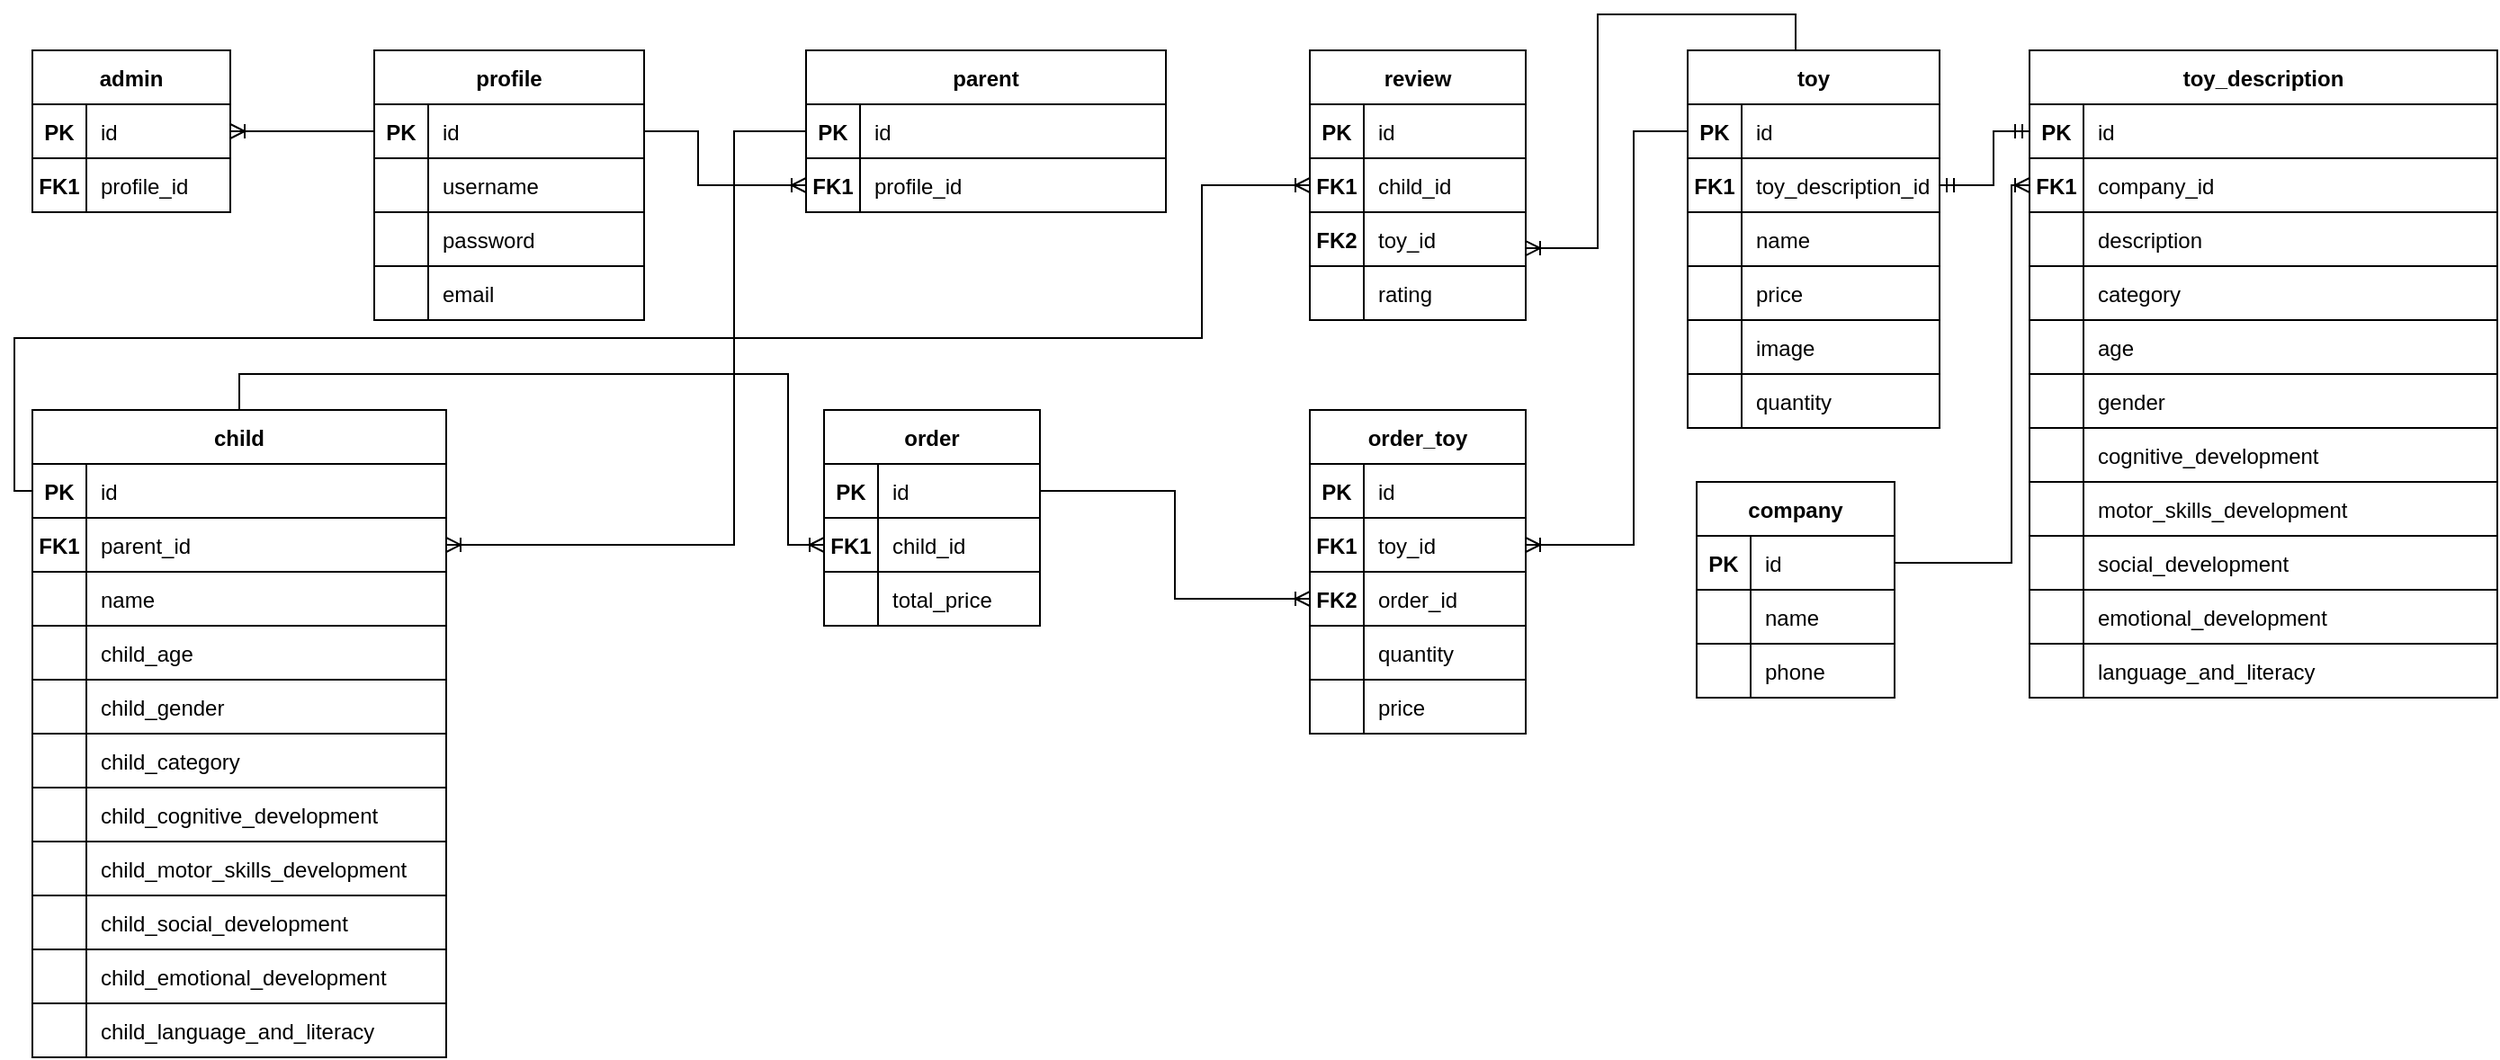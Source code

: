 <mxfile version="22.0.2" type="device">
  <diagram id="R2lEEEUBdFMjLlhIrx00" name="Page-1">
    <mxGraphModel dx="1322" dy="1927" grid="1" gridSize="10" guides="1" tooltips="1" connect="1" arrows="1" fold="1" page="1" pageScale="1" pageWidth="850" pageHeight="1100" math="0" shadow="0" extFonts="Permanent Marker^https://fonts.googleapis.com/css?family=Permanent+Marker">
      <root>
        <mxCell id="0" />
        <mxCell id="1" parent="0" />
        <mxCell id="_052ldjD73i6WKF3z9FQ-164" value="child" style="shape=table;startSize=30;container=1;collapsible=1;childLayout=tableLayout;fixedRows=1;rowLines=0;fontStyle=1;align=center;resizeLast=1;" parent="1" vertex="1">
          <mxGeometry x="-510" y="40" width="230" height="360" as="geometry" />
        </mxCell>
        <mxCell id="_052ldjD73i6WKF3z9FQ-165" value="" style="shape=partialRectangle;collapsible=0;dropTarget=0;pointerEvents=0;fillColor=none;points=[[0,0.5],[1,0.5]];portConstraint=eastwest;top=0;left=0;right=0;bottom=1;" parent="_052ldjD73i6WKF3z9FQ-164" vertex="1">
          <mxGeometry y="30" width="230" height="30" as="geometry" />
        </mxCell>
        <mxCell id="_052ldjD73i6WKF3z9FQ-166" value="PK" style="shape=partialRectangle;overflow=hidden;connectable=0;fillColor=none;top=0;left=0;bottom=0;right=0;fontStyle=1;" parent="_052ldjD73i6WKF3z9FQ-165" vertex="1">
          <mxGeometry width="30" height="30" as="geometry">
            <mxRectangle width="30" height="30" as="alternateBounds" />
          </mxGeometry>
        </mxCell>
        <mxCell id="_052ldjD73i6WKF3z9FQ-167" value="id" style="shape=partialRectangle;overflow=hidden;connectable=0;fillColor=none;top=0;left=0;bottom=0;right=0;align=left;spacingLeft=6;fontStyle=0;" parent="_052ldjD73i6WKF3z9FQ-165" vertex="1">
          <mxGeometry x="30" width="200" height="30" as="geometry">
            <mxRectangle width="200" height="30" as="alternateBounds" />
          </mxGeometry>
        </mxCell>
        <mxCell id="_052ldjD73i6WKF3z9FQ-168" value="" style="shape=partialRectangle;collapsible=0;dropTarget=0;pointerEvents=0;fillColor=none;points=[[0,0.5],[1,0.5]];portConstraint=eastwest;top=0;left=0;right=0;bottom=1;" parent="_052ldjD73i6WKF3z9FQ-164" vertex="1">
          <mxGeometry y="60" width="230" height="30" as="geometry" />
        </mxCell>
        <mxCell id="_052ldjD73i6WKF3z9FQ-169" value="FK1" style="shape=partialRectangle;overflow=hidden;connectable=0;fillColor=none;top=0;left=0;bottom=0;right=0;fontStyle=1;" parent="_052ldjD73i6WKF3z9FQ-168" vertex="1">
          <mxGeometry width="30" height="30" as="geometry">
            <mxRectangle width="30" height="30" as="alternateBounds" />
          </mxGeometry>
        </mxCell>
        <mxCell id="_052ldjD73i6WKF3z9FQ-170" value="parent_id" style="shape=partialRectangle;overflow=hidden;connectable=0;fillColor=none;top=0;left=0;bottom=0;right=0;align=left;spacingLeft=6;fontStyle=0;" parent="_052ldjD73i6WKF3z9FQ-168" vertex="1">
          <mxGeometry x="30" width="200" height="30" as="geometry">
            <mxRectangle width="200" height="30" as="alternateBounds" />
          </mxGeometry>
        </mxCell>
        <mxCell id="2kZRtyuHxV8-16RdtVO2-6" value="" style="shape=partialRectangle;collapsible=0;dropTarget=0;pointerEvents=0;fillColor=none;points=[[0,0.5],[1,0.5]];portConstraint=eastwest;top=0;left=0;right=0;bottom=1;" parent="_052ldjD73i6WKF3z9FQ-164" vertex="1">
          <mxGeometry y="90" width="230" height="30" as="geometry" />
        </mxCell>
        <mxCell id="2kZRtyuHxV8-16RdtVO2-7" value="" style="shape=partialRectangle;overflow=hidden;connectable=0;fillColor=none;top=0;left=0;bottom=0;right=0;fontStyle=1;" parent="2kZRtyuHxV8-16RdtVO2-6" vertex="1">
          <mxGeometry width="30" height="30" as="geometry">
            <mxRectangle width="30" height="30" as="alternateBounds" />
          </mxGeometry>
        </mxCell>
        <mxCell id="2kZRtyuHxV8-16RdtVO2-8" value="name" style="shape=partialRectangle;overflow=hidden;connectable=0;fillColor=none;top=0;left=0;bottom=0;right=0;align=left;spacingLeft=6;fontStyle=0;" parent="2kZRtyuHxV8-16RdtVO2-6" vertex="1">
          <mxGeometry x="30" width="200" height="30" as="geometry">
            <mxRectangle width="200" height="30" as="alternateBounds" />
          </mxGeometry>
        </mxCell>
        <mxCell id="vGvj6Jo00B6GPppmbmEy-1" value="" style="shape=partialRectangle;collapsible=0;dropTarget=0;pointerEvents=0;fillColor=none;points=[[0,0.5],[1,0.5]];portConstraint=eastwest;top=0;left=0;right=0;bottom=1;" parent="_052ldjD73i6WKF3z9FQ-164" vertex="1">
          <mxGeometry y="120" width="230" height="30" as="geometry" />
        </mxCell>
        <mxCell id="vGvj6Jo00B6GPppmbmEy-2" value="" style="shape=partialRectangle;overflow=hidden;connectable=0;fillColor=none;top=0;left=0;bottom=0;right=0;fontStyle=1;" parent="vGvj6Jo00B6GPppmbmEy-1" vertex="1">
          <mxGeometry width="30" height="30" as="geometry">
            <mxRectangle width="30" height="30" as="alternateBounds" />
          </mxGeometry>
        </mxCell>
        <mxCell id="vGvj6Jo00B6GPppmbmEy-3" value="child_age" style="shape=partialRectangle;overflow=hidden;connectable=0;fillColor=none;top=0;left=0;bottom=0;right=0;align=left;spacingLeft=6;fontStyle=0;" parent="vGvj6Jo00B6GPppmbmEy-1" vertex="1">
          <mxGeometry x="30" width="200" height="30" as="geometry">
            <mxRectangle width="200" height="30" as="alternateBounds" />
          </mxGeometry>
        </mxCell>
        <mxCell id="vGvj6Jo00B6GPppmbmEy-4" value="" style="shape=partialRectangle;collapsible=0;dropTarget=0;pointerEvents=0;fillColor=none;points=[[0,0.5],[1,0.5]];portConstraint=eastwest;top=0;left=0;right=0;bottom=1;" parent="_052ldjD73i6WKF3z9FQ-164" vertex="1">
          <mxGeometry y="150" width="230" height="30" as="geometry" />
        </mxCell>
        <mxCell id="vGvj6Jo00B6GPppmbmEy-5" value="" style="shape=partialRectangle;overflow=hidden;connectable=0;fillColor=none;top=0;left=0;bottom=0;right=0;fontStyle=1;" parent="vGvj6Jo00B6GPppmbmEy-4" vertex="1">
          <mxGeometry width="30" height="30" as="geometry">
            <mxRectangle width="30" height="30" as="alternateBounds" />
          </mxGeometry>
        </mxCell>
        <mxCell id="vGvj6Jo00B6GPppmbmEy-6" value="child_gender" style="shape=partialRectangle;overflow=hidden;connectable=0;fillColor=none;top=0;left=0;bottom=0;right=0;align=left;spacingLeft=6;fontStyle=0;" parent="vGvj6Jo00B6GPppmbmEy-4" vertex="1">
          <mxGeometry x="30" width="200" height="30" as="geometry">
            <mxRectangle width="200" height="30" as="alternateBounds" />
          </mxGeometry>
        </mxCell>
        <mxCell id="vGvj6Jo00B6GPppmbmEy-79" value="" style="shape=partialRectangle;collapsible=0;dropTarget=0;pointerEvents=0;fillColor=none;points=[[0,0.5],[1,0.5]];portConstraint=eastwest;top=0;left=0;right=0;bottom=1;" parent="_052ldjD73i6WKF3z9FQ-164" vertex="1">
          <mxGeometry y="180" width="230" height="30" as="geometry" />
        </mxCell>
        <mxCell id="vGvj6Jo00B6GPppmbmEy-80" value="" style="shape=partialRectangle;overflow=hidden;connectable=0;fillColor=none;top=0;left=0;bottom=0;right=0;fontStyle=1;" parent="vGvj6Jo00B6GPppmbmEy-79" vertex="1">
          <mxGeometry width="30" height="30" as="geometry">
            <mxRectangle width="30" height="30" as="alternateBounds" />
          </mxGeometry>
        </mxCell>
        <mxCell id="vGvj6Jo00B6GPppmbmEy-81" value="child_category" style="shape=partialRectangle;overflow=hidden;connectable=0;fillColor=none;top=0;left=0;bottom=0;right=0;align=left;spacingLeft=6;fontStyle=0;" parent="vGvj6Jo00B6GPppmbmEy-79" vertex="1">
          <mxGeometry x="30" width="200" height="30" as="geometry">
            <mxRectangle width="200" height="30" as="alternateBounds" />
          </mxGeometry>
        </mxCell>
        <mxCell id="vGvj6Jo00B6GPppmbmEy-7" value="" style="shape=partialRectangle;collapsible=0;dropTarget=0;pointerEvents=0;fillColor=none;points=[[0,0.5],[1,0.5]];portConstraint=eastwest;top=0;left=0;right=0;bottom=1;" parent="_052ldjD73i6WKF3z9FQ-164" vertex="1">
          <mxGeometry y="210" width="230" height="30" as="geometry" />
        </mxCell>
        <mxCell id="vGvj6Jo00B6GPppmbmEy-8" value="" style="shape=partialRectangle;overflow=hidden;connectable=0;fillColor=none;top=0;left=0;bottom=0;right=0;fontStyle=1;" parent="vGvj6Jo00B6GPppmbmEy-7" vertex="1">
          <mxGeometry width="30" height="30" as="geometry">
            <mxRectangle width="30" height="30" as="alternateBounds" />
          </mxGeometry>
        </mxCell>
        <mxCell id="vGvj6Jo00B6GPppmbmEy-9" value="child_cognitive_development" style="shape=partialRectangle;overflow=hidden;connectable=0;fillColor=none;top=0;left=0;bottom=0;right=0;align=left;spacingLeft=6;fontStyle=0;" parent="vGvj6Jo00B6GPppmbmEy-7" vertex="1">
          <mxGeometry x="30" width="200" height="30" as="geometry">
            <mxRectangle width="200" height="30" as="alternateBounds" />
          </mxGeometry>
        </mxCell>
        <mxCell id="vGvj6Jo00B6GPppmbmEy-10" value="" style="shape=partialRectangle;collapsible=0;dropTarget=0;pointerEvents=0;fillColor=none;points=[[0,0.5],[1,0.5]];portConstraint=eastwest;top=0;left=0;right=0;bottom=1;" parent="_052ldjD73i6WKF3z9FQ-164" vertex="1">
          <mxGeometry y="240" width="230" height="30" as="geometry" />
        </mxCell>
        <mxCell id="vGvj6Jo00B6GPppmbmEy-11" value="" style="shape=partialRectangle;overflow=hidden;connectable=0;fillColor=none;top=0;left=0;bottom=0;right=0;fontStyle=1;" parent="vGvj6Jo00B6GPppmbmEy-10" vertex="1">
          <mxGeometry width="30" height="30" as="geometry">
            <mxRectangle width="30" height="30" as="alternateBounds" />
          </mxGeometry>
        </mxCell>
        <mxCell id="vGvj6Jo00B6GPppmbmEy-12" value="child_motor_skills_development" style="shape=partialRectangle;overflow=hidden;connectable=0;fillColor=none;top=0;left=0;bottom=0;right=0;align=left;spacingLeft=6;fontStyle=0;" parent="vGvj6Jo00B6GPppmbmEy-10" vertex="1">
          <mxGeometry x="30" width="200" height="30" as="geometry">
            <mxRectangle width="200" height="30" as="alternateBounds" />
          </mxGeometry>
        </mxCell>
        <mxCell id="vGvj6Jo00B6GPppmbmEy-13" value="" style="shape=partialRectangle;collapsible=0;dropTarget=0;pointerEvents=0;fillColor=none;points=[[0,0.5],[1,0.5]];portConstraint=eastwest;top=0;left=0;right=0;bottom=1;" parent="_052ldjD73i6WKF3z9FQ-164" vertex="1">
          <mxGeometry y="270" width="230" height="30" as="geometry" />
        </mxCell>
        <mxCell id="vGvj6Jo00B6GPppmbmEy-14" value="" style="shape=partialRectangle;overflow=hidden;connectable=0;fillColor=none;top=0;left=0;bottom=0;right=0;fontStyle=1;" parent="vGvj6Jo00B6GPppmbmEy-13" vertex="1">
          <mxGeometry width="30" height="30" as="geometry">
            <mxRectangle width="30" height="30" as="alternateBounds" />
          </mxGeometry>
        </mxCell>
        <mxCell id="vGvj6Jo00B6GPppmbmEy-15" value="child_social_development" style="shape=partialRectangle;overflow=hidden;connectable=0;fillColor=none;top=0;left=0;bottom=0;right=0;align=left;spacingLeft=6;fontStyle=0;" parent="vGvj6Jo00B6GPppmbmEy-13" vertex="1">
          <mxGeometry x="30" width="200" height="30" as="geometry">
            <mxRectangle width="200" height="30" as="alternateBounds" />
          </mxGeometry>
        </mxCell>
        <mxCell id="vGvj6Jo00B6GPppmbmEy-16" value="" style="shape=partialRectangle;collapsible=0;dropTarget=0;pointerEvents=0;fillColor=none;points=[[0,0.5],[1,0.5]];portConstraint=eastwest;top=0;left=0;right=0;bottom=1;" parent="_052ldjD73i6WKF3z9FQ-164" vertex="1">
          <mxGeometry y="300" width="230" height="30" as="geometry" />
        </mxCell>
        <mxCell id="vGvj6Jo00B6GPppmbmEy-17" value="" style="shape=partialRectangle;overflow=hidden;connectable=0;fillColor=none;top=0;left=0;bottom=0;right=0;fontStyle=1;" parent="vGvj6Jo00B6GPppmbmEy-16" vertex="1">
          <mxGeometry width="30" height="30" as="geometry">
            <mxRectangle width="30" height="30" as="alternateBounds" />
          </mxGeometry>
        </mxCell>
        <mxCell id="vGvj6Jo00B6GPppmbmEy-18" value="child_emotional_development" style="shape=partialRectangle;overflow=hidden;connectable=0;fillColor=none;top=0;left=0;bottom=0;right=0;align=left;spacingLeft=6;fontStyle=0;" parent="vGvj6Jo00B6GPppmbmEy-16" vertex="1">
          <mxGeometry x="30" width="200" height="30" as="geometry">
            <mxRectangle width="200" height="30" as="alternateBounds" />
          </mxGeometry>
        </mxCell>
        <mxCell id="vGvj6Jo00B6GPppmbmEy-19" value="" style="shape=partialRectangle;collapsible=0;dropTarget=0;pointerEvents=0;fillColor=none;points=[[0,0.5],[1,0.5]];portConstraint=eastwest;top=0;left=0;right=0;bottom=1;" parent="_052ldjD73i6WKF3z9FQ-164" vertex="1">
          <mxGeometry y="330" width="230" height="30" as="geometry" />
        </mxCell>
        <mxCell id="vGvj6Jo00B6GPppmbmEy-20" value="" style="shape=partialRectangle;overflow=hidden;connectable=0;fillColor=none;top=0;left=0;bottom=0;right=0;fontStyle=1;" parent="vGvj6Jo00B6GPppmbmEy-19" vertex="1">
          <mxGeometry width="30" height="30" as="geometry">
            <mxRectangle width="30" height="30" as="alternateBounds" />
          </mxGeometry>
        </mxCell>
        <mxCell id="vGvj6Jo00B6GPppmbmEy-21" value="child_language_and_literacy" style="shape=partialRectangle;overflow=hidden;connectable=0;fillColor=none;top=0;left=0;bottom=0;right=0;align=left;spacingLeft=6;fontStyle=0;" parent="vGvj6Jo00B6GPppmbmEy-19" vertex="1">
          <mxGeometry x="30" width="200" height="30" as="geometry">
            <mxRectangle width="200" height="30" as="alternateBounds" />
          </mxGeometry>
        </mxCell>
        <mxCell id="C-vyLk0tnHw3VtMMgP7b-23" value="parent" style="shape=table;startSize=30;container=1;collapsible=1;childLayout=tableLayout;fixedRows=1;rowLines=0;fontStyle=1;align=center;resizeLast=1;" parent="1" vertex="1">
          <mxGeometry x="-80" y="-160" width="200" height="90" as="geometry" />
        </mxCell>
        <mxCell id="C-vyLk0tnHw3VtMMgP7b-24" value="" style="shape=partialRectangle;collapsible=0;dropTarget=0;pointerEvents=0;fillColor=none;points=[[0,0.5],[1,0.5]];portConstraint=eastwest;top=0;left=0;right=0;bottom=1;" parent="C-vyLk0tnHw3VtMMgP7b-23" vertex="1">
          <mxGeometry y="30" width="200" height="30" as="geometry" />
        </mxCell>
        <mxCell id="C-vyLk0tnHw3VtMMgP7b-25" value="PK" style="shape=partialRectangle;overflow=hidden;connectable=0;fillColor=none;top=0;left=0;bottom=0;right=0;fontStyle=1;" parent="C-vyLk0tnHw3VtMMgP7b-24" vertex="1">
          <mxGeometry width="30" height="30" as="geometry">
            <mxRectangle width="30" height="30" as="alternateBounds" />
          </mxGeometry>
        </mxCell>
        <mxCell id="C-vyLk0tnHw3VtMMgP7b-26" value="id" style="shape=partialRectangle;overflow=hidden;connectable=0;fillColor=none;top=0;left=0;bottom=0;right=0;align=left;spacingLeft=6;fontStyle=0;" parent="C-vyLk0tnHw3VtMMgP7b-24" vertex="1">
          <mxGeometry x="30" width="170" height="30" as="geometry">
            <mxRectangle width="170" height="30" as="alternateBounds" />
          </mxGeometry>
        </mxCell>
        <mxCell id="_052ldjD73i6WKF3z9FQ-9" value="" style="shape=partialRectangle;collapsible=0;dropTarget=0;pointerEvents=0;fillColor=none;points=[[0,0.5],[1,0.5]];portConstraint=eastwest;top=0;left=0;right=0;bottom=1;" parent="C-vyLk0tnHw3VtMMgP7b-23" vertex="1">
          <mxGeometry y="60" width="200" height="30" as="geometry" />
        </mxCell>
        <mxCell id="_052ldjD73i6WKF3z9FQ-10" value="FK1" style="shape=partialRectangle;overflow=hidden;connectable=0;fillColor=none;top=0;left=0;bottom=0;right=0;fontStyle=1;" parent="_052ldjD73i6WKF3z9FQ-9" vertex="1">
          <mxGeometry width="30" height="30" as="geometry">
            <mxRectangle width="30" height="30" as="alternateBounds" />
          </mxGeometry>
        </mxCell>
        <mxCell id="_052ldjD73i6WKF3z9FQ-11" value="profile_id" style="shape=partialRectangle;overflow=hidden;connectable=0;fillColor=none;top=0;left=0;bottom=0;right=0;align=left;spacingLeft=6;fontStyle=0;" parent="_052ldjD73i6WKF3z9FQ-9" vertex="1">
          <mxGeometry x="30" width="170" height="30" as="geometry">
            <mxRectangle width="170" height="30" as="alternateBounds" />
          </mxGeometry>
        </mxCell>
        <mxCell id="_052ldjD73i6WKF3z9FQ-94" value="order_toy" style="shape=table;startSize=30;container=1;collapsible=1;childLayout=tableLayout;fixedRows=1;rowLines=0;fontStyle=1;align=center;resizeLast=1;" parent="1" vertex="1">
          <mxGeometry x="200" y="40" width="120" height="180" as="geometry" />
        </mxCell>
        <mxCell id="_052ldjD73i6WKF3z9FQ-95" value="" style="shape=partialRectangle;collapsible=0;dropTarget=0;pointerEvents=0;fillColor=none;points=[[0,0.5],[1,0.5]];portConstraint=eastwest;top=0;left=0;right=0;bottom=1;" parent="_052ldjD73i6WKF3z9FQ-94" vertex="1">
          <mxGeometry y="30" width="120" height="30" as="geometry" />
        </mxCell>
        <mxCell id="_052ldjD73i6WKF3z9FQ-96" value="PK" style="shape=partialRectangle;overflow=hidden;connectable=0;fillColor=none;top=0;left=0;bottom=0;right=0;fontStyle=1;" parent="_052ldjD73i6WKF3z9FQ-95" vertex="1">
          <mxGeometry width="30" height="30" as="geometry">
            <mxRectangle width="30" height="30" as="alternateBounds" />
          </mxGeometry>
        </mxCell>
        <mxCell id="_052ldjD73i6WKF3z9FQ-97" value="id" style="shape=partialRectangle;overflow=hidden;connectable=0;fillColor=none;top=0;left=0;bottom=0;right=0;align=left;spacingLeft=6;fontStyle=0;" parent="_052ldjD73i6WKF3z9FQ-95" vertex="1">
          <mxGeometry x="30" width="90" height="30" as="geometry">
            <mxRectangle width="90" height="30" as="alternateBounds" />
          </mxGeometry>
        </mxCell>
        <mxCell id="_052ldjD73i6WKF3z9FQ-101" value="" style="shape=partialRectangle;collapsible=0;dropTarget=0;pointerEvents=0;fillColor=none;points=[[0,0.5],[1,0.5]];portConstraint=eastwest;top=0;left=0;right=0;bottom=1;" parent="_052ldjD73i6WKF3z9FQ-94" vertex="1">
          <mxGeometry y="60" width="120" height="30" as="geometry" />
        </mxCell>
        <mxCell id="_052ldjD73i6WKF3z9FQ-102" value="FK1" style="shape=partialRectangle;overflow=hidden;connectable=0;fillColor=none;top=0;left=0;bottom=0;right=0;fontStyle=1;" parent="_052ldjD73i6WKF3z9FQ-101" vertex="1">
          <mxGeometry width="30" height="30" as="geometry">
            <mxRectangle width="30" height="30" as="alternateBounds" />
          </mxGeometry>
        </mxCell>
        <mxCell id="_052ldjD73i6WKF3z9FQ-103" value="toy_id" style="shape=partialRectangle;overflow=hidden;connectable=0;fillColor=none;top=0;left=0;bottom=0;right=0;align=left;spacingLeft=6;fontStyle=0;" parent="_052ldjD73i6WKF3z9FQ-101" vertex="1">
          <mxGeometry x="30" width="90" height="30" as="geometry">
            <mxRectangle width="90" height="30" as="alternateBounds" />
          </mxGeometry>
        </mxCell>
        <mxCell id="k9ZbiodCn27I22rg1z6R-91" value="" style="shape=partialRectangle;collapsible=0;dropTarget=0;pointerEvents=0;fillColor=none;points=[[0,0.5],[1,0.5]];portConstraint=eastwest;top=0;left=0;right=0;bottom=1;" parent="_052ldjD73i6WKF3z9FQ-94" vertex="1">
          <mxGeometry y="90" width="120" height="30" as="geometry" />
        </mxCell>
        <mxCell id="k9ZbiodCn27I22rg1z6R-92" value="FK2" style="shape=partialRectangle;overflow=hidden;connectable=0;fillColor=none;top=0;left=0;bottom=0;right=0;fontStyle=1;" parent="k9ZbiodCn27I22rg1z6R-91" vertex="1">
          <mxGeometry width="30" height="30" as="geometry">
            <mxRectangle width="30" height="30" as="alternateBounds" />
          </mxGeometry>
        </mxCell>
        <mxCell id="k9ZbiodCn27I22rg1z6R-93" value="order_id" style="shape=partialRectangle;overflow=hidden;connectable=0;fillColor=none;top=0;left=0;bottom=0;right=0;align=left;spacingLeft=6;fontStyle=0;" parent="k9ZbiodCn27I22rg1z6R-91" vertex="1">
          <mxGeometry x="30" width="90" height="30" as="geometry">
            <mxRectangle width="90" height="30" as="alternateBounds" />
          </mxGeometry>
        </mxCell>
        <mxCell id="_052ldjD73i6WKF3z9FQ-104" value="" style="shape=partialRectangle;collapsible=0;dropTarget=0;pointerEvents=0;fillColor=none;points=[[0,0.5],[1,0.5]];portConstraint=eastwest;top=0;left=0;right=0;bottom=1;" parent="_052ldjD73i6WKF3z9FQ-94" vertex="1">
          <mxGeometry y="120" width="120" height="30" as="geometry" />
        </mxCell>
        <mxCell id="_052ldjD73i6WKF3z9FQ-105" value="" style="shape=partialRectangle;overflow=hidden;connectable=0;fillColor=none;top=0;left=0;bottom=0;right=0;fontStyle=1;" parent="_052ldjD73i6WKF3z9FQ-104" vertex="1">
          <mxGeometry width="30" height="30" as="geometry">
            <mxRectangle width="30" height="30" as="alternateBounds" />
          </mxGeometry>
        </mxCell>
        <mxCell id="_052ldjD73i6WKF3z9FQ-106" value="quantity" style="shape=partialRectangle;overflow=hidden;connectable=0;fillColor=none;top=0;left=0;bottom=0;right=0;align=left;spacingLeft=6;fontStyle=0;" parent="_052ldjD73i6WKF3z9FQ-104" vertex="1">
          <mxGeometry x="30" width="90" height="30" as="geometry">
            <mxRectangle width="90" height="30" as="alternateBounds" />
          </mxGeometry>
        </mxCell>
        <mxCell id="k9ZbiodCn27I22rg1z6R-14" value="" style="shape=partialRectangle;collapsible=0;dropTarget=0;pointerEvents=0;fillColor=none;points=[[0,0.5],[1,0.5]];portConstraint=eastwest;top=0;left=0;right=0;bottom=1;" parent="_052ldjD73i6WKF3z9FQ-94" vertex="1">
          <mxGeometry y="150" width="120" height="30" as="geometry" />
        </mxCell>
        <mxCell id="k9ZbiodCn27I22rg1z6R-15" value="" style="shape=partialRectangle;overflow=hidden;connectable=0;fillColor=none;top=0;left=0;bottom=0;right=0;fontStyle=1;" parent="k9ZbiodCn27I22rg1z6R-14" vertex="1">
          <mxGeometry width="30" height="30" as="geometry">
            <mxRectangle width="30" height="30" as="alternateBounds" />
          </mxGeometry>
        </mxCell>
        <mxCell id="k9ZbiodCn27I22rg1z6R-16" value="price" style="shape=partialRectangle;overflow=hidden;connectable=0;fillColor=none;top=0;left=0;bottom=0;right=0;align=left;spacingLeft=6;fontStyle=0;" parent="k9ZbiodCn27I22rg1z6R-14" vertex="1">
          <mxGeometry x="30" width="90" height="30" as="geometry">
            <mxRectangle width="90" height="30" as="alternateBounds" />
          </mxGeometry>
        </mxCell>
        <mxCell id="_052ldjD73i6WKF3z9FQ-126" value="review" style="shape=table;startSize=30;container=1;collapsible=1;childLayout=tableLayout;fixedRows=1;rowLines=0;fontStyle=1;align=center;resizeLast=1;" parent="1" vertex="1">
          <mxGeometry x="200" y="-160" width="120" height="150" as="geometry" />
        </mxCell>
        <mxCell id="_052ldjD73i6WKF3z9FQ-127" value="" style="shape=partialRectangle;collapsible=0;dropTarget=0;pointerEvents=0;fillColor=none;points=[[0,0.5],[1,0.5]];portConstraint=eastwest;top=0;left=0;right=0;bottom=1;" parent="_052ldjD73i6WKF3z9FQ-126" vertex="1">
          <mxGeometry y="30" width="120" height="30" as="geometry" />
        </mxCell>
        <mxCell id="_052ldjD73i6WKF3z9FQ-128" value="PK" style="shape=partialRectangle;overflow=hidden;connectable=0;fillColor=none;top=0;left=0;bottom=0;right=0;fontStyle=1;" parent="_052ldjD73i6WKF3z9FQ-127" vertex="1">
          <mxGeometry width="30" height="30" as="geometry">
            <mxRectangle width="30" height="30" as="alternateBounds" />
          </mxGeometry>
        </mxCell>
        <mxCell id="_052ldjD73i6WKF3z9FQ-129" value="id" style="shape=partialRectangle;overflow=hidden;connectable=0;fillColor=none;top=0;left=0;bottom=0;right=0;align=left;spacingLeft=6;fontStyle=0;" parent="_052ldjD73i6WKF3z9FQ-127" vertex="1">
          <mxGeometry x="30" width="90" height="30" as="geometry">
            <mxRectangle width="90" height="30" as="alternateBounds" />
          </mxGeometry>
        </mxCell>
        <mxCell id="_052ldjD73i6WKF3z9FQ-130" value="" style="shape=partialRectangle;collapsible=0;dropTarget=0;pointerEvents=0;fillColor=none;points=[[0,0.5],[1,0.5]];portConstraint=eastwest;top=0;left=0;right=0;bottom=1;" parent="_052ldjD73i6WKF3z9FQ-126" vertex="1">
          <mxGeometry y="60" width="120" height="30" as="geometry" />
        </mxCell>
        <mxCell id="_052ldjD73i6WKF3z9FQ-131" value="FK1" style="shape=partialRectangle;overflow=hidden;connectable=0;fillColor=none;top=0;left=0;bottom=0;right=0;fontStyle=1;" parent="_052ldjD73i6WKF3z9FQ-130" vertex="1">
          <mxGeometry width="30" height="30" as="geometry">
            <mxRectangle width="30" height="30" as="alternateBounds" />
          </mxGeometry>
        </mxCell>
        <mxCell id="_052ldjD73i6WKF3z9FQ-132" value="child_id" style="shape=partialRectangle;overflow=hidden;connectable=0;fillColor=none;top=0;left=0;bottom=0;right=0;align=left;spacingLeft=6;fontStyle=0;" parent="_052ldjD73i6WKF3z9FQ-130" vertex="1">
          <mxGeometry x="30" width="90" height="30" as="geometry">
            <mxRectangle width="90" height="30" as="alternateBounds" />
          </mxGeometry>
        </mxCell>
        <mxCell id="_052ldjD73i6WKF3z9FQ-133" value="" style="shape=partialRectangle;collapsible=0;dropTarget=0;pointerEvents=0;fillColor=none;points=[[0,0.5],[1,0.5]];portConstraint=eastwest;top=0;left=0;right=0;bottom=1;" parent="_052ldjD73i6WKF3z9FQ-126" vertex="1">
          <mxGeometry y="90" width="120" height="30" as="geometry" />
        </mxCell>
        <mxCell id="_052ldjD73i6WKF3z9FQ-134" value="FK2" style="shape=partialRectangle;overflow=hidden;connectable=0;fillColor=none;top=0;left=0;bottom=0;right=0;fontStyle=1;" parent="_052ldjD73i6WKF3z9FQ-133" vertex="1">
          <mxGeometry width="30" height="30" as="geometry">
            <mxRectangle width="30" height="30" as="alternateBounds" />
          </mxGeometry>
        </mxCell>
        <mxCell id="_052ldjD73i6WKF3z9FQ-135" value="toy_id" style="shape=partialRectangle;overflow=hidden;connectable=0;fillColor=none;top=0;left=0;bottom=0;right=0;align=left;spacingLeft=6;fontStyle=0;" parent="_052ldjD73i6WKF3z9FQ-133" vertex="1">
          <mxGeometry x="30" width="90" height="30" as="geometry">
            <mxRectangle width="90" height="30" as="alternateBounds" />
          </mxGeometry>
        </mxCell>
        <mxCell id="_052ldjD73i6WKF3z9FQ-136" value="" style="shape=partialRectangle;collapsible=0;dropTarget=0;pointerEvents=0;fillColor=none;points=[[0,0.5],[1,0.5]];portConstraint=eastwest;top=0;left=0;right=0;bottom=1;" parent="_052ldjD73i6WKF3z9FQ-126" vertex="1">
          <mxGeometry y="120" width="120" height="30" as="geometry" />
        </mxCell>
        <mxCell id="_052ldjD73i6WKF3z9FQ-137" value="" style="shape=partialRectangle;overflow=hidden;connectable=0;fillColor=none;top=0;left=0;bottom=0;right=0;fontStyle=1;" parent="_052ldjD73i6WKF3z9FQ-136" vertex="1">
          <mxGeometry width="30" height="30" as="geometry">
            <mxRectangle width="30" height="30" as="alternateBounds" />
          </mxGeometry>
        </mxCell>
        <mxCell id="_052ldjD73i6WKF3z9FQ-138" value="rating" style="shape=partialRectangle;overflow=hidden;connectable=0;fillColor=none;top=0;left=0;bottom=0;right=0;align=left;spacingLeft=6;fontStyle=0;" parent="_052ldjD73i6WKF3z9FQ-136" vertex="1">
          <mxGeometry x="30" width="90" height="30" as="geometry">
            <mxRectangle width="90" height="30" as="alternateBounds" />
          </mxGeometry>
        </mxCell>
        <mxCell id="5bWmwbJJJdWtEiXiQREW-90" value="toy_description" style="shape=table;startSize=30;container=1;collapsible=1;childLayout=tableLayout;fixedRows=1;rowLines=0;fontStyle=1;align=center;resizeLast=1;" parent="1" vertex="1">
          <mxGeometry x="600" y="-160" width="260" height="360" as="geometry">
            <mxRectangle x="400" y="841" width="130" height="30" as="alternateBounds" />
          </mxGeometry>
        </mxCell>
        <mxCell id="5bWmwbJJJdWtEiXiQREW-91" value="" style="shape=partialRectangle;collapsible=0;dropTarget=0;pointerEvents=0;fillColor=none;points=[[0,0.5],[1,0.5]];portConstraint=eastwest;top=0;left=0;right=0;bottom=1;" parent="5bWmwbJJJdWtEiXiQREW-90" vertex="1">
          <mxGeometry y="30" width="260" height="30" as="geometry" />
        </mxCell>
        <mxCell id="5bWmwbJJJdWtEiXiQREW-92" value="PK" style="shape=partialRectangle;overflow=hidden;connectable=0;fillColor=none;top=0;left=0;bottom=0;right=0;fontStyle=1;" parent="5bWmwbJJJdWtEiXiQREW-91" vertex="1">
          <mxGeometry width="30" height="30" as="geometry">
            <mxRectangle width="30" height="30" as="alternateBounds" />
          </mxGeometry>
        </mxCell>
        <mxCell id="5bWmwbJJJdWtEiXiQREW-93" value="id" style="shape=partialRectangle;overflow=hidden;connectable=0;fillColor=none;top=0;left=0;bottom=0;right=0;align=left;spacingLeft=6;fontStyle=0;" parent="5bWmwbJJJdWtEiXiQREW-91" vertex="1">
          <mxGeometry x="30" width="230" height="30" as="geometry">
            <mxRectangle width="230" height="30" as="alternateBounds" />
          </mxGeometry>
        </mxCell>
        <mxCell id="5bWmwbJJJdWtEiXiQREW-106" value="" style="shape=partialRectangle;collapsible=0;dropTarget=0;pointerEvents=0;fillColor=none;points=[[0,0.5],[1,0.5]];portConstraint=eastwest;top=0;left=0;right=0;bottom=1;" parent="5bWmwbJJJdWtEiXiQREW-90" vertex="1">
          <mxGeometry y="60" width="260" height="30" as="geometry" />
        </mxCell>
        <mxCell id="5bWmwbJJJdWtEiXiQREW-107" value="FK1" style="shape=partialRectangle;overflow=hidden;connectable=0;fillColor=none;top=0;left=0;bottom=0;right=0;fontStyle=1;" parent="5bWmwbJJJdWtEiXiQREW-106" vertex="1">
          <mxGeometry width="30" height="30" as="geometry">
            <mxRectangle width="30" height="30" as="alternateBounds" />
          </mxGeometry>
        </mxCell>
        <mxCell id="5bWmwbJJJdWtEiXiQREW-108" value="company_id" style="shape=partialRectangle;overflow=hidden;connectable=0;fillColor=none;top=0;left=0;bottom=0;right=0;align=left;spacingLeft=6;fontStyle=0;" parent="5bWmwbJJJdWtEiXiQREW-106" vertex="1">
          <mxGeometry x="30" width="230" height="30" as="geometry">
            <mxRectangle width="230" height="30" as="alternateBounds" />
          </mxGeometry>
        </mxCell>
        <mxCell id="5bWmwbJJJdWtEiXiQREW-97" value="" style="shape=partialRectangle;collapsible=0;dropTarget=0;pointerEvents=0;fillColor=none;points=[[0,0.5],[1,0.5]];portConstraint=eastwest;top=0;left=0;right=0;bottom=1;" parent="5bWmwbJJJdWtEiXiQREW-90" vertex="1">
          <mxGeometry y="90" width="260" height="30" as="geometry" />
        </mxCell>
        <mxCell id="5bWmwbJJJdWtEiXiQREW-98" value="" style="shape=partialRectangle;overflow=hidden;connectable=0;fillColor=none;top=0;left=0;bottom=0;right=0;fontStyle=1;" parent="5bWmwbJJJdWtEiXiQREW-97" vertex="1">
          <mxGeometry width="30" height="30" as="geometry">
            <mxRectangle width="30" height="30" as="alternateBounds" />
          </mxGeometry>
        </mxCell>
        <mxCell id="5bWmwbJJJdWtEiXiQREW-99" value="description" style="shape=partialRectangle;overflow=hidden;connectable=0;fillColor=none;top=0;left=0;bottom=0;right=0;align=left;spacingLeft=6;fontStyle=0;" parent="5bWmwbJJJdWtEiXiQREW-97" vertex="1">
          <mxGeometry x="30" width="230" height="30" as="geometry">
            <mxRectangle width="230" height="30" as="alternateBounds" />
          </mxGeometry>
        </mxCell>
        <mxCell id="5bWmwbJJJdWtEiXiQREW-103" value="" style="shape=partialRectangle;collapsible=0;dropTarget=0;pointerEvents=0;fillColor=none;points=[[0,0.5],[1,0.5]];portConstraint=eastwest;top=0;left=0;right=0;bottom=1;" parent="5bWmwbJJJdWtEiXiQREW-90" vertex="1">
          <mxGeometry y="120" width="260" height="30" as="geometry" />
        </mxCell>
        <mxCell id="5bWmwbJJJdWtEiXiQREW-104" value="" style="shape=partialRectangle;overflow=hidden;connectable=0;fillColor=none;top=0;left=0;bottom=0;right=0;fontStyle=1;" parent="5bWmwbJJJdWtEiXiQREW-103" vertex="1">
          <mxGeometry width="30" height="30" as="geometry">
            <mxRectangle width="30" height="30" as="alternateBounds" />
          </mxGeometry>
        </mxCell>
        <mxCell id="5bWmwbJJJdWtEiXiQREW-105" value="category" style="shape=partialRectangle;overflow=hidden;connectable=0;fillColor=none;top=0;left=0;bottom=0;right=0;align=left;spacingLeft=6;fontStyle=0;" parent="5bWmwbJJJdWtEiXiQREW-103" vertex="1">
          <mxGeometry x="30" width="230" height="30" as="geometry">
            <mxRectangle width="230" height="30" as="alternateBounds" />
          </mxGeometry>
        </mxCell>
        <mxCell id="5bWmwbJJJdWtEiXiQREW-100" value="" style="shape=partialRectangle;collapsible=0;dropTarget=0;pointerEvents=0;fillColor=none;points=[[0,0.5],[1,0.5]];portConstraint=eastwest;top=0;left=0;right=0;bottom=1;" parent="5bWmwbJJJdWtEiXiQREW-90" vertex="1">
          <mxGeometry y="150" width="260" height="30" as="geometry" />
        </mxCell>
        <mxCell id="5bWmwbJJJdWtEiXiQREW-101" value="" style="shape=partialRectangle;overflow=hidden;connectable=0;fillColor=none;top=0;left=0;bottom=0;right=0;fontStyle=1;" parent="5bWmwbJJJdWtEiXiQREW-100" vertex="1">
          <mxGeometry width="30" height="30" as="geometry">
            <mxRectangle width="30" height="30" as="alternateBounds" />
          </mxGeometry>
        </mxCell>
        <mxCell id="5bWmwbJJJdWtEiXiQREW-102" value="age" style="shape=partialRectangle;overflow=hidden;connectable=0;fillColor=none;top=0;left=0;bottom=0;right=0;align=left;spacingLeft=6;fontStyle=0;" parent="5bWmwbJJJdWtEiXiQREW-100" vertex="1">
          <mxGeometry x="30" width="230" height="30" as="geometry">
            <mxRectangle width="230" height="30" as="alternateBounds" />
          </mxGeometry>
        </mxCell>
        <mxCell id="5bWmwbJJJdWtEiXiQREW-109" value="" style="shape=partialRectangle;collapsible=0;dropTarget=0;pointerEvents=0;fillColor=none;points=[[0,0.5],[1,0.5]];portConstraint=eastwest;top=0;left=0;right=0;bottom=1;" parent="5bWmwbJJJdWtEiXiQREW-90" vertex="1">
          <mxGeometry y="180" width="260" height="30" as="geometry" />
        </mxCell>
        <mxCell id="5bWmwbJJJdWtEiXiQREW-110" value="" style="shape=partialRectangle;overflow=hidden;connectable=0;fillColor=none;top=0;left=0;bottom=0;right=0;fontStyle=1;" parent="5bWmwbJJJdWtEiXiQREW-109" vertex="1">
          <mxGeometry width="30" height="30" as="geometry">
            <mxRectangle width="30" height="30" as="alternateBounds" />
          </mxGeometry>
        </mxCell>
        <mxCell id="5bWmwbJJJdWtEiXiQREW-111" value="gender" style="shape=partialRectangle;overflow=hidden;connectable=0;fillColor=none;top=0;left=0;bottom=0;right=0;align=left;spacingLeft=6;fontStyle=0;" parent="5bWmwbJJJdWtEiXiQREW-109" vertex="1">
          <mxGeometry x="30" width="230" height="30" as="geometry">
            <mxRectangle width="230" height="30" as="alternateBounds" />
          </mxGeometry>
        </mxCell>
        <mxCell id="5bWmwbJJJdWtEiXiQREW-121" value="" style="shape=partialRectangle;collapsible=0;dropTarget=0;pointerEvents=0;fillColor=none;points=[[0,0.5],[1,0.5]];portConstraint=eastwest;top=0;left=0;right=0;bottom=1;" parent="5bWmwbJJJdWtEiXiQREW-90" vertex="1">
          <mxGeometry y="210" width="260" height="30" as="geometry" />
        </mxCell>
        <mxCell id="5bWmwbJJJdWtEiXiQREW-122" value="" style="shape=partialRectangle;overflow=hidden;connectable=0;fillColor=none;top=0;left=0;bottom=0;right=0;fontStyle=1;" parent="5bWmwbJJJdWtEiXiQREW-121" vertex="1">
          <mxGeometry width="30" height="30" as="geometry">
            <mxRectangle width="30" height="30" as="alternateBounds" />
          </mxGeometry>
        </mxCell>
        <mxCell id="5bWmwbJJJdWtEiXiQREW-123" value="cognitive_development" style="shape=partialRectangle;overflow=hidden;connectable=0;fillColor=none;top=0;left=0;bottom=0;right=0;align=left;spacingLeft=6;fontStyle=0;" parent="5bWmwbJJJdWtEiXiQREW-121" vertex="1">
          <mxGeometry x="30" width="230" height="30" as="geometry">
            <mxRectangle width="230" height="30" as="alternateBounds" />
          </mxGeometry>
        </mxCell>
        <mxCell id="5bWmwbJJJdWtEiXiQREW-267" value="" style="shape=partialRectangle;collapsible=0;dropTarget=0;pointerEvents=0;fillColor=none;points=[[0,0.5],[1,0.5]];portConstraint=eastwest;top=0;left=0;right=0;bottom=1;" parent="5bWmwbJJJdWtEiXiQREW-90" vertex="1">
          <mxGeometry y="240" width="260" height="30" as="geometry" />
        </mxCell>
        <mxCell id="5bWmwbJJJdWtEiXiQREW-268" value="" style="shape=partialRectangle;overflow=hidden;connectable=0;fillColor=none;top=0;left=0;bottom=0;right=0;fontStyle=1;" parent="5bWmwbJJJdWtEiXiQREW-267" vertex="1">
          <mxGeometry width="30" height="30" as="geometry">
            <mxRectangle width="30" height="30" as="alternateBounds" />
          </mxGeometry>
        </mxCell>
        <mxCell id="5bWmwbJJJdWtEiXiQREW-269" value="motor_skills_development" style="shape=partialRectangle;overflow=hidden;connectable=0;fillColor=none;top=0;left=0;bottom=0;right=0;align=left;spacingLeft=6;fontStyle=0;" parent="5bWmwbJJJdWtEiXiQREW-267" vertex="1">
          <mxGeometry x="30" width="230" height="30" as="geometry">
            <mxRectangle width="230" height="30" as="alternateBounds" />
          </mxGeometry>
        </mxCell>
        <mxCell id="5bWmwbJJJdWtEiXiQREW-204" value="" style="shape=partialRectangle;collapsible=0;dropTarget=0;pointerEvents=0;fillColor=none;points=[[0,0.5],[1,0.5]];portConstraint=eastwest;top=0;left=0;right=0;bottom=1;" parent="5bWmwbJJJdWtEiXiQREW-90" vertex="1">
          <mxGeometry y="270" width="260" height="30" as="geometry" />
        </mxCell>
        <mxCell id="5bWmwbJJJdWtEiXiQREW-205" value="" style="shape=partialRectangle;overflow=hidden;connectable=0;fillColor=none;top=0;left=0;bottom=0;right=0;fontStyle=1;" parent="5bWmwbJJJdWtEiXiQREW-204" vertex="1">
          <mxGeometry width="30" height="30" as="geometry">
            <mxRectangle width="30" height="30" as="alternateBounds" />
          </mxGeometry>
        </mxCell>
        <mxCell id="5bWmwbJJJdWtEiXiQREW-206" value="social_development" style="shape=partialRectangle;overflow=hidden;connectable=0;fillColor=none;top=0;left=0;bottom=0;right=0;align=left;spacingLeft=6;fontStyle=0;" parent="5bWmwbJJJdWtEiXiQREW-204" vertex="1">
          <mxGeometry x="30" width="230" height="30" as="geometry">
            <mxRectangle width="230" height="30" as="alternateBounds" />
          </mxGeometry>
        </mxCell>
        <mxCell id="5bWmwbJJJdWtEiXiQREW-207" value="" style="shape=partialRectangle;collapsible=0;dropTarget=0;pointerEvents=0;fillColor=none;points=[[0,0.5],[1,0.5]];portConstraint=eastwest;top=0;left=0;right=0;bottom=1;" parent="5bWmwbJJJdWtEiXiQREW-90" vertex="1">
          <mxGeometry y="300" width="260" height="30" as="geometry" />
        </mxCell>
        <mxCell id="5bWmwbJJJdWtEiXiQREW-208" value="" style="shape=partialRectangle;overflow=hidden;connectable=0;fillColor=none;top=0;left=0;bottom=0;right=0;fontStyle=1;" parent="5bWmwbJJJdWtEiXiQREW-207" vertex="1">
          <mxGeometry width="30" height="30" as="geometry">
            <mxRectangle width="30" height="30" as="alternateBounds" />
          </mxGeometry>
        </mxCell>
        <mxCell id="5bWmwbJJJdWtEiXiQREW-209" value="emotional_development" style="shape=partialRectangle;overflow=hidden;connectable=0;fillColor=none;top=0;left=0;bottom=0;right=0;align=left;spacingLeft=6;fontStyle=0;" parent="5bWmwbJJJdWtEiXiQREW-207" vertex="1">
          <mxGeometry x="30" width="230" height="30" as="geometry">
            <mxRectangle width="230" height="30" as="alternateBounds" />
          </mxGeometry>
        </mxCell>
        <mxCell id="5bWmwbJJJdWtEiXiQREW-115" value="" style="shape=partialRectangle;collapsible=0;dropTarget=0;pointerEvents=0;fillColor=none;points=[[0,0.5],[1,0.5]];portConstraint=eastwest;top=0;left=0;right=0;bottom=1;" parent="5bWmwbJJJdWtEiXiQREW-90" vertex="1">
          <mxGeometry y="330" width="260" height="30" as="geometry" />
        </mxCell>
        <mxCell id="5bWmwbJJJdWtEiXiQREW-116" value="" style="shape=partialRectangle;overflow=hidden;connectable=0;fillColor=none;top=0;left=0;bottom=0;right=0;fontStyle=1;" parent="5bWmwbJJJdWtEiXiQREW-115" vertex="1">
          <mxGeometry width="30" height="30" as="geometry">
            <mxRectangle width="30" height="30" as="alternateBounds" />
          </mxGeometry>
        </mxCell>
        <mxCell id="5bWmwbJJJdWtEiXiQREW-117" value="language_and_literacy" style="shape=partialRectangle;overflow=hidden;connectable=0;fillColor=none;top=0;left=0;bottom=0;right=0;align=left;spacingLeft=6;fontStyle=0;" parent="5bWmwbJJJdWtEiXiQREW-115" vertex="1">
          <mxGeometry x="30" width="230" height="30" as="geometry">
            <mxRectangle width="230" height="30" as="alternateBounds" />
          </mxGeometry>
        </mxCell>
        <mxCell id="5bWmwbJJJdWtEiXiQREW-274" value="" style="edgeStyle=orthogonalEdgeStyle;fontSize=12;html=1;endArrow=ERoneToMany;rounded=0;exitX=0.5;exitY=0;exitDx=0;exitDy=0;entryX=0;entryY=0.5;entryDx=0;entryDy=0;" parent="1" source="_052ldjD73i6WKF3z9FQ-164" target="k9ZbiodCn27I22rg1z6R-79" edge="1">
          <mxGeometry width="100" height="100" relative="1" as="geometry">
            <mxPoint x="120" y="300" as="sourcePoint" />
            <mxPoint x="190" y="130" as="targetPoint" />
            <Array as="points">
              <mxPoint x="-395" y="20" />
              <mxPoint x="-90" y="20" />
              <mxPoint x="-90" y="115" />
            </Array>
          </mxGeometry>
        </mxCell>
        <mxCell id="5bWmwbJJJdWtEiXiQREW-275" value="" style="edgeStyle=orthogonalEdgeStyle;fontSize=12;html=1;endArrow=ERmandOne;startArrow=ERmandOne;rounded=0;entryX=1;entryY=0.5;entryDx=0;entryDy=0;exitX=0;exitY=0.5;exitDx=0;exitDy=0;" parent="1" source="5bWmwbJJJdWtEiXiQREW-91" target="Ed_26LLDZCyMuXVT-Zuw-7" edge="1">
          <mxGeometry width="100" height="100" relative="1" as="geometry">
            <mxPoint x="-170" y="760" as="sourcePoint" />
            <mxPoint x="200" y="325" as="targetPoint" />
            <Array as="points">
              <mxPoint x="580" y="-115" />
              <mxPoint x="580" y="-85" />
            </Array>
          </mxGeometry>
        </mxCell>
        <mxCell id="5bWmwbJJJdWtEiXiQREW-279" value="" style="edgeStyle=orthogonalEdgeStyle;fontSize=12;html=1;endArrow=ERoneToMany;rounded=0;entryX=1;entryY=0.5;entryDx=0;entryDy=0;exitX=0;exitY=0.5;exitDx=0;exitDy=0;" parent="1" source="vGvj6Jo00B6GPppmbmEy-32" target="_052ldjD73i6WKF3z9FQ-101" edge="1">
          <mxGeometry width="100" height="100" relative="1" as="geometry">
            <mxPoint x="560" y="40" as="sourcePoint" />
            <mxPoint x="260" y="400" as="targetPoint" />
            <Array as="points">
              <mxPoint x="380" y="-115" />
              <mxPoint x="380" y="115" />
            </Array>
          </mxGeometry>
        </mxCell>
        <mxCell id="2kZRtyuHxV8-16RdtVO2-2" value="" style="edgeStyle=orthogonalEdgeStyle;fontSize=12;html=1;endArrow=ERoneToMany;rounded=0;exitX=0;exitY=0.5;exitDx=0;exitDy=0;entryX=0;entryY=0.5;entryDx=0;entryDy=0;" parent="1" source="_052ldjD73i6WKF3z9FQ-165" target="_052ldjD73i6WKF3z9FQ-130" edge="1">
          <mxGeometry width="100" height="100" relative="1" as="geometry">
            <mxPoint x="210" y="100" as="sourcePoint" />
            <mxPoint x="300" y="40" as="targetPoint" />
            <Array as="points">
              <mxPoint x="-520" y="85" />
              <mxPoint x="-520" />
              <mxPoint x="140" />
              <mxPoint x="140" y="-85" />
            </Array>
          </mxGeometry>
        </mxCell>
        <mxCell id="2kZRtyuHxV8-16RdtVO2-3" value="" style="edgeStyle=orthogonalEdgeStyle;fontSize=12;html=1;endArrow=ERoneToMany;rounded=0;elbow=vertical;entryX=1;entryY=0.667;entryDx=0;entryDy=0;exitX=0.5;exitY=0;exitDx=0;exitDy=0;entryPerimeter=0;" parent="1" source="vGvj6Jo00B6GPppmbmEy-31" target="_052ldjD73i6WKF3z9FQ-133" edge="1">
          <mxGeometry width="100" height="100" relative="1" as="geometry">
            <mxPoint x="720" y="360" as="sourcePoint" />
            <mxPoint x="780" y="240" as="targetPoint" />
            <Array as="points">
              <mxPoint x="470" y="-180" />
              <mxPoint x="360" y="-180" />
              <mxPoint x="360" y="-50" />
            </Array>
          </mxGeometry>
        </mxCell>
        <mxCell id="2kZRtyuHxV8-16RdtVO2-5" value="" style="edgeStyle=orthogonalEdgeStyle;fontSize=12;html=1;endArrow=ERoneToMany;rounded=0;entryX=1;entryY=0.5;entryDx=0;entryDy=0;exitX=0;exitY=0.5;exitDx=0;exitDy=0;" parent="1" source="C-vyLk0tnHw3VtMMgP7b-24" target="_052ldjD73i6WKF3z9FQ-168" edge="1">
          <mxGeometry width="100" height="100" relative="1" as="geometry">
            <mxPoint x="-100" y="-115" as="sourcePoint" />
            <mxPoint x="-210" y="110" as="targetPoint" />
            <Array as="points">
              <mxPoint x="-120" y="-115" />
              <mxPoint x="-120" y="115" />
            </Array>
          </mxGeometry>
        </mxCell>
        <mxCell id="2kZRtyuHxV8-16RdtVO2-13" value="company" style="shape=table;startSize=30;container=1;collapsible=1;childLayout=tableLayout;fixedRows=1;rowLines=0;fontStyle=1;align=center;resizeLast=1;" parent="1" vertex="1">
          <mxGeometry x="415" y="80" width="110" height="120" as="geometry">
            <mxRectangle x="1200" y="840" width="100" height="30" as="alternateBounds" />
          </mxGeometry>
        </mxCell>
        <mxCell id="2kZRtyuHxV8-16RdtVO2-14" value="" style="shape=partialRectangle;collapsible=0;dropTarget=0;pointerEvents=0;fillColor=none;points=[[0,0.5],[1,0.5]];portConstraint=eastwest;top=0;left=0;right=0;bottom=1;" parent="2kZRtyuHxV8-16RdtVO2-13" vertex="1">
          <mxGeometry y="30" width="110" height="30" as="geometry" />
        </mxCell>
        <mxCell id="2kZRtyuHxV8-16RdtVO2-15" value="PK" style="shape=partialRectangle;overflow=hidden;connectable=0;fillColor=none;top=0;left=0;bottom=0;right=0;fontStyle=1;" parent="2kZRtyuHxV8-16RdtVO2-14" vertex="1">
          <mxGeometry width="30" height="30" as="geometry">
            <mxRectangle width="30" height="30" as="alternateBounds" />
          </mxGeometry>
        </mxCell>
        <mxCell id="2kZRtyuHxV8-16RdtVO2-16" value="id" style="shape=partialRectangle;overflow=hidden;connectable=0;fillColor=none;top=0;left=0;bottom=0;right=0;align=left;spacingLeft=6;fontStyle=0;" parent="2kZRtyuHxV8-16RdtVO2-14" vertex="1">
          <mxGeometry x="30" width="80" height="30" as="geometry">
            <mxRectangle width="80" height="30" as="alternateBounds" />
          </mxGeometry>
        </mxCell>
        <mxCell id="2kZRtyuHxV8-16RdtVO2-17" value="" style="shape=partialRectangle;collapsible=0;dropTarget=0;pointerEvents=0;fillColor=none;points=[[0,0.5],[1,0.5]];portConstraint=eastwest;top=0;left=0;right=0;bottom=1;" parent="2kZRtyuHxV8-16RdtVO2-13" vertex="1">
          <mxGeometry y="60" width="110" height="30" as="geometry" />
        </mxCell>
        <mxCell id="2kZRtyuHxV8-16RdtVO2-18" value="" style="shape=partialRectangle;overflow=hidden;connectable=0;fillColor=none;top=0;left=0;bottom=0;right=0;fontStyle=1;" parent="2kZRtyuHxV8-16RdtVO2-17" vertex="1">
          <mxGeometry width="30" height="30" as="geometry">
            <mxRectangle width="30" height="30" as="alternateBounds" />
          </mxGeometry>
        </mxCell>
        <mxCell id="2kZRtyuHxV8-16RdtVO2-19" value="name" style="shape=partialRectangle;overflow=hidden;connectable=0;fillColor=none;top=0;left=0;bottom=0;right=0;align=left;spacingLeft=6;fontStyle=0;" parent="2kZRtyuHxV8-16RdtVO2-17" vertex="1">
          <mxGeometry x="30" width="80" height="30" as="geometry">
            <mxRectangle width="80" height="30" as="alternateBounds" />
          </mxGeometry>
        </mxCell>
        <mxCell id="2kZRtyuHxV8-16RdtVO2-29" value="" style="shape=partialRectangle;collapsible=0;dropTarget=0;pointerEvents=0;fillColor=none;points=[[0,0.5],[1,0.5]];portConstraint=eastwest;top=0;left=0;right=0;bottom=1;" parent="2kZRtyuHxV8-16RdtVO2-13" vertex="1">
          <mxGeometry y="90" width="110" height="30" as="geometry" />
        </mxCell>
        <mxCell id="2kZRtyuHxV8-16RdtVO2-30" value="" style="shape=partialRectangle;overflow=hidden;connectable=0;fillColor=none;top=0;left=0;bottom=0;right=0;fontStyle=1;" parent="2kZRtyuHxV8-16RdtVO2-29" vertex="1">
          <mxGeometry width="30" height="30" as="geometry">
            <mxRectangle width="30" height="30" as="alternateBounds" />
          </mxGeometry>
        </mxCell>
        <mxCell id="2kZRtyuHxV8-16RdtVO2-31" value="phone" style="shape=partialRectangle;overflow=hidden;connectable=0;fillColor=none;top=0;left=0;bottom=0;right=0;align=left;spacingLeft=6;fontStyle=0;" parent="2kZRtyuHxV8-16RdtVO2-29" vertex="1">
          <mxGeometry x="30" width="80" height="30" as="geometry">
            <mxRectangle width="80" height="30" as="alternateBounds" />
          </mxGeometry>
        </mxCell>
        <mxCell id="2kZRtyuHxV8-16RdtVO2-56" value="" style="edgeStyle=orthogonalEdgeStyle;fontSize=12;html=1;endArrow=ERoneToMany;rounded=0;exitX=1;exitY=0.5;exitDx=0;exitDy=0;entryX=0;entryY=0.5;entryDx=0;entryDy=0;" parent="1" source="2kZRtyuHxV8-16RdtVO2-14" target="5bWmwbJJJdWtEiXiQREW-106" edge="1">
          <mxGeometry width="100" height="100" relative="1" as="geometry">
            <mxPoint x="1090" y="980" as="sourcePoint" />
            <mxPoint x="590" y="-60" as="targetPoint" />
            <Array as="points">
              <mxPoint x="590" y="125" />
              <mxPoint x="590" y="-85" />
            </Array>
          </mxGeometry>
        </mxCell>
        <mxCell id="2kZRtyuHxV8-16RdtVO2-67" value="admin" style="shape=table;startSize=30;container=1;collapsible=1;childLayout=tableLayout;fixedRows=1;rowLines=0;fontStyle=1;align=center;resizeLast=1;" parent="1" vertex="1">
          <mxGeometry x="-510" y="-160" width="110" height="90" as="geometry" />
        </mxCell>
        <mxCell id="2kZRtyuHxV8-16RdtVO2-68" value="" style="shape=partialRectangle;collapsible=0;dropTarget=0;pointerEvents=0;fillColor=none;points=[[0,0.5],[1,0.5]];portConstraint=eastwest;top=0;left=0;right=0;bottom=1;" parent="2kZRtyuHxV8-16RdtVO2-67" vertex="1">
          <mxGeometry y="30" width="110" height="30" as="geometry" />
        </mxCell>
        <mxCell id="2kZRtyuHxV8-16RdtVO2-69" value="PK" style="shape=partialRectangle;overflow=hidden;connectable=0;fillColor=none;top=0;left=0;bottom=0;right=0;fontStyle=1;" parent="2kZRtyuHxV8-16RdtVO2-68" vertex="1">
          <mxGeometry width="30" height="30" as="geometry">
            <mxRectangle width="30" height="30" as="alternateBounds" />
          </mxGeometry>
        </mxCell>
        <mxCell id="2kZRtyuHxV8-16RdtVO2-70" value="id" style="shape=partialRectangle;overflow=hidden;connectable=0;fillColor=none;top=0;left=0;bottom=0;right=0;align=left;spacingLeft=6;fontStyle=0;" parent="2kZRtyuHxV8-16RdtVO2-68" vertex="1">
          <mxGeometry x="30" width="80" height="30" as="geometry">
            <mxRectangle width="80" height="30" as="alternateBounds" />
          </mxGeometry>
        </mxCell>
        <mxCell id="2kZRtyuHxV8-16RdtVO2-71" value="" style="shape=partialRectangle;collapsible=0;dropTarget=0;pointerEvents=0;fillColor=none;points=[[0,0.5],[1,0.5]];portConstraint=eastwest;top=0;left=0;right=0;bottom=1;" parent="2kZRtyuHxV8-16RdtVO2-67" vertex="1">
          <mxGeometry y="60" width="110" height="30" as="geometry" />
        </mxCell>
        <mxCell id="2kZRtyuHxV8-16RdtVO2-72" value="FK1" style="shape=partialRectangle;overflow=hidden;connectable=0;fillColor=none;top=0;left=0;bottom=0;right=0;fontStyle=1;" parent="2kZRtyuHxV8-16RdtVO2-71" vertex="1">
          <mxGeometry width="30" height="30" as="geometry">
            <mxRectangle width="30" height="30" as="alternateBounds" />
          </mxGeometry>
        </mxCell>
        <mxCell id="2kZRtyuHxV8-16RdtVO2-73" value="profile_id" style="shape=partialRectangle;overflow=hidden;connectable=0;fillColor=none;top=0;left=0;bottom=0;right=0;align=left;spacingLeft=6;fontStyle=0;" parent="2kZRtyuHxV8-16RdtVO2-71" vertex="1">
          <mxGeometry x="30" width="80" height="30" as="geometry">
            <mxRectangle width="80" height="30" as="alternateBounds" />
          </mxGeometry>
        </mxCell>
        <mxCell id="k9ZbiodCn27I22rg1z6R-27" value="profile" style="shape=table;startSize=30;container=1;collapsible=1;childLayout=tableLayout;fixedRows=1;rowLines=0;fontStyle=1;align=center;resizeLast=1;" parent="1" vertex="1">
          <mxGeometry x="-320" y="-160" width="150" height="150" as="geometry" />
        </mxCell>
        <mxCell id="k9ZbiodCn27I22rg1z6R-28" value="" style="shape=partialRectangle;collapsible=0;dropTarget=0;pointerEvents=0;fillColor=none;points=[[0,0.5],[1,0.5]];portConstraint=eastwest;top=0;left=0;right=0;bottom=1;" parent="k9ZbiodCn27I22rg1z6R-27" vertex="1">
          <mxGeometry y="30" width="150" height="30" as="geometry" />
        </mxCell>
        <mxCell id="k9ZbiodCn27I22rg1z6R-29" value="PK" style="shape=partialRectangle;overflow=hidden;connectable=0;fillColor=none;top=0;left=0;bottom=0;right=0;fontStyle=1;" parent="k9ZbiodCn27I22rg1z6R-28" vertex="1">
          <mxGeometry width="30" height="30" as="geometry">
            <mxRectangle width="30" height="30" as="alternateBounds" />
          </mxGeometry>
        </mxCell>
        <mxCell id="k9ZbiodCn27I22rg1z6R-30" value="id" style="shape=partialRectangle;overflow=hidden;connectable=0;fillColor=none;top=0;left=0;bottom=0;right=0;align=left;spacingLeft=6;fontStyle=0;" parent="k9ZbiodCn27I22rg1z6R-28" vertex="1">
          <mxGeometry x="30" width="120" height="30" as="geometry">
            <mxRectangle width="120" height="30" as="alternateBounds" />
          </mxGeometry>
        </mxCell>
        <mxCell id="k9ZbiodCn27I22rg1z6R-31" value="" style="shape=partialRectangle;collapsible=0;dropTarget=0;pointerEvents=0;fillColor=none;points=[[0,0.5],[1,0.5]];portConstraint=eastwest;top=0;left=0;right=0;bottom=1;" parent="k9ZbiodCn27I22rg1z6R-27" vertex="1">
          <mxGeometry y="60" width="150" height="30" as="geometry" />
        </mxCell>
        <mxCell id="k9ZbiodCn27I22rg1z6R-32" value="" style="shape=partialRectangle;overflow=hidden;connectable=0;fillColor=none;top=0;left=0;bottom=0;right=0;fontStyle=1;" parent="k9ZbiodCn27I22rg1z6R-31" vertex="1">
          <mxGeometry width="30" height="30" as="geometry">
            <mxRectangle width="30" height="30" as="alternateBounds" />
          </mxGeometry>
        </mxCell>
        <mxCell id="k9ZbiodCn27I22rg1z6R-33" value="username" style="shape=partialRectangle;overflow=hidden;connectable=0;fillColor=none;top=0;left=0;bottom=0;right=0;align=left;spacingLeft=6;fontStyle=0;" parent="k9ZbiodCn27I22rg1z6R-31" vertex="1">
          <mxGeometry x="30" width="120" height="30" as="geometry">
            <mxRectangle width="120" height="30" as="alternateBounds" />
          </mxGeometry>
        </mxCell>
        <mxCell id="k9ZbiodCn27I22rg1z6R-34" value="" style="shape=partialRectangle;collapsible=0;dropTarget=0;pointerEvents=0;fillColor=none;points=[[0,0.5],[1,0.5]];portConstraint=eastwest;top=0;left=0;right=0;bottom=1;" parent="k9ZbiodCn27I22rg1z6R-27" vertex="1">
          <mxGeometry y="90" width="150" height="30" as="geometry" />
        </mxCell>
        <mxCell id="k9ZbiodCn27I22rg1z6R-35" value="" style="shape=partialRectangle;overflow=hidden;connectable=0;fillColor=none;top=0;left=0;bottom=0;right=0;fontStyle=1;" parent="k9ZbiodCn27I22rg1z6R-34" vertex="1">
          <mxGeometry width="30" height="30" as="geometry">
            <mxRectangle width="30" height="30" as="alternateBounds" />
          </mxGeometry>
        </mxCell>
        <mxCell id="k9ZbiodCn27I22rg1z6R-36" value="password" style="shape=partialRectangle;overflow=hidden;connectable=0;fillColor=none;top=0;left=0;bottom=0;right=0;align=left;spacingLeft=6;fontStyle=0;" parent="k9ZbiodCn27I22rg1z6R-34" vertex="1">
          <mxGeometry x="30" width="120" height="30" as="geometry">
            <mxRectangle width="120" height="30" as="alternateBounds" />
          </mxGeometry>
        </mxCell>
        <mxCell id="k9ZbiodCn27I22rg1z6R-37" value="" style="shape=partialRectangle;collapsible=0;dropTarget=0;pointerEvents=0;fillColor=none;points=[[0,0.5],[1,0.5]];portConstraint=eastwest;top=0;left=0;right=0;bottom=1;" parent="k9ZbiodCn27I22rg1z6R-27" vertex="1">
          <mxGeometry y="120" width="150" height="30" as="geometry" />
        </mxCell>
        <mxCell id="k9ZbiodCn27I22rg1z6R-38" value="" style="shape=partialRectangle;overflow=hidden;connectable=0;fillColor=none;top=0;left=0;bottom=0;right=0;fontStyle=1;" parent="k9ZbiodCn27I22rg1z6R-37" vertex="1">
          <mxGeometry width="30" height="30" as="geometry">
            <mxRectangle width="30" height="30" as="alternateBounds" />
          </mxGeometry>
        </mxCell>
        <mxCell id="k9ZbiodCn27I22rg1z6R-39" value="email" style="shape=partialRectangle;overflow=hidden;connectable=0;fillColor=none;top=0;left=0;bottom=0;right=0;align=left;spacingLeft=6;fontStyle=0;" parent="k9ZbiodCn27I22rg1z6R-37" vertex="1">
          <mxGeometry x="30" width="120" height="30" as="geometry">
            <mxRectangle width="120" height="30" as="alternateBounds" />
          </mxGeometry>
        </mxCell>
        <mxCell id="k9ZbiodCn27I22rg1z6R-44" value="" style="edgeStyle=orthogonalEdgeStyle;fontSize=12;html=1;endArrow=ERoneToMany;rounded=0;exitX=0;exitY=0.5;exitDx=0;exitDy=0;entryX=1;entryY=0.5;entryDx=0;entryDy=0;" parent="1" source="k9ZbiodCn27I22rg1z6R-28" target="2kZRtyuHxV8-16RdtVO2-68" edge="1">
          <mxGeometry width="100" height="100" relative="1" as="geometry">
            <mxPoint x="-160" y="540" as="sourcePoint" />
            <mxPoint x="-60" y="440" as="targetPoint" />
            <Array as="points">
              <mxPoint x="-330" y="-115" />
              <mxPoint x="-330" y="-115" />
            </Array>
          </mxGeometry>
        </mxCell>
        <mxCell id="k9ZbiodCn27I22rg1z6R-45" value="" style="edgeStyle=orthogonalEdgeStyle;fontSize=12;html=1;endArrow=ERoneToMany;rounded=0;exitX=1;exitY=0.5;exitDx=0;exitDy=0;entryX=0;entryY=0.5;entryDx=0;entryDy=0;" parent="1" source="k9ZbiodCn27I22rg1z6R-28" target="_052ldjD73i6WKF3z9FQ-9" edge="1">
          <mxGeometry width="100" height="100" relative="1" as="geometry">
            <mxPoint x="-120" y="280" as="sourcePoint" />
            <mxPoint x="-20" y="180" as="targetPoint" />
            <Array as="points">
              <mxPoint x="-140" y="-115" />
              <mxPoint x="-140" y="-85" />
            </Array>
          </mxGeometry>
        </mxCell>
        <mxCell id="k9ZbiodCn27I22rg1z6R-75" value="order" style="shape=table;startSize=30;container=1;collapsible=1;childLayout=tableLayout;fixedRows=1;rowLines=0;fontStyle=1;align=center;resizeLast=1;" parent="1" vertex="1">
          <mxGeometry x="-70" y="40" width="120" height="120" as="geometry" />
        </mxCell>
        <mxCell id="k9ZbiodCn27I22rg1z6R-76" value="" style="shape=partialRectangle;collapsible=0;dropTarget=0;pointerEvents=0;fillColor=none;points=[[0,0.5],[1,0.5]];portConstraint=eastwest;top=0;left=0;right=0;bottom=1;" parent="k9ZbiodCn27I22rg1z6R-75" vertex="1">
          <mxGeometry y="30" width="120" height="30" as="geometry" />
        </mxCell>
        <mxCell id="k9ZbiodCn27I22rg1z6R-77" value="PK" style="shape=partialRectangle;overflow=hidden;connectable=0;fillColor=none;top=0;left=0;bottom=0;right=0;fontStyle=1;" parent="k9ZbiodCn27I22rg1z6R-76" vertex="1">
          <mxGeometry width="30" height="30" as="geometry">
            <mxRectangle width="30" height="30" as="alternateBounds" />
          </mxGeometry>
        </mxCell>
        <mxCell id="k9ZbiodCn27I22rg1z6R-78" value="id" style="shape=partialRectangle;overflow=hidden;connectable=0;fillColor=none;top=0;left=0;bottom=0;right=0;align=left;spacingLeft=6;fontStyle=0;" parent="k9ZbiodCn27I22rg1z6R-76" vertex="1">
          <mxGeometry x="30" width="90" height="30" as="geometry">
            <mxRectangle width="90" height="30" as="alternateBounds" />
          </mxGeometry>
        </mxCell>
        <mxCell id="k9ZbiodCn27I22rg1z6R-79" value="" style="shape=partialRectangle;collapsible=0;dropTarget=0;pointerEvents=0;fillColor=none;points=[[0,0.5],[1,0.5]];portConstraint=eastwest;top=0;left=0;right=0;bottom=1;" parent="k9ZbiodCn27I22rg1z6R-75" vertex="1">
          <mxGeometry y="60" width="120" height="30" as="geometry" />
        </mxCell>
        <mxCell id="k9ZbiodCn27I22rg1z6R-80" value="FK1" style="shape=partialRectangle;overflow=hidden;connectable=0;fillColor=none;top=0;left=0;bottom=0;right=0;fontStyle=1;" parent="k9ZbiodCn27I22rg1z6R-79" vertex="1">
          <mxGeometry width="30" height="30" as="geometry">
            <mxRectangle width="30" height="30" as="alternateBounds" />
          </mxGeometry>
        </mxCell>
        <mxCell id="k9ZbiodCn27I22rg1z6R-81" value="child_id" style="shape=partialRectangle;overflow=hidden;connectable=0;fillColor=none;top=0;left=0;bottom=0;right=0;align=left;spacingLeft=6;fontStyle=0;" parent="k9ZbiodCn27I22rg1z6R-79" vertex="1">
          <mxGeometry x="30" width="90" height="30" as="geometry">
            <mxRectangle width="90" height="30" as="alternateBounds" />
          </mxGeometry>
        </mxCell>
        <mxCell id="k9ZbiodCn27I22rg1z6R-82" value="" style="shape=partialRectangle;collapsible=0;dropTarget=0;pointerEvents=0;fillColor=none;points=[[0,0.5],[1,0.5]];portConstraint=eastwest;top=0;left=0;right=0;bottom=1;" parent="k9ZbiodCn27I22rg1z6R-75" vertex="1">
          <mxGeometry y="90" width="120" height="30" as="geometry" />
        </mxCell>
        <mxCell id="k9ZbiodCn27I22rg1z6R-83" value="" style="shape=partialRectangle;overflow=hidden;connectable=0;fillColor=none;top=0;left=0;bottom=0;right=0;fontStyle=1;" parent="k9ZbiodCn27I22rg1z6R-82" vertex="1">
          <mxGeometry width="30" height="30" as="geometry">
            <mxRectangle width="30" height="30" as="alternateBounds" />
          </mxGeometry>
        </mxCell>
        <mxCell id="k9ZbiodCn27I22rg1z6R-84" value="total_price" style="shape=partialRectangle;overflow=hidden;connectable=0;fillColor=none;top=0;left=0;bottom=0;right=0;align=left;spacingLeft=6;fontStyle=0;" parent="k9ZbiodCn27I22rg1z6R-82" vertex="1">
          <mxGeometry x="30" width="90" height="30" as="geometry">
            <mxRectangle width="90" height="30" as="alternateBounds" />
          </mxGeometry>
        </mxCell>
        <mxCell id="k9ZbiodCn27I22rg1z6R-95" value="" style="edgeStyle=orthogonalEdgeStyle;fontSize=12;html=1;endArrow=ERoneToMany;rounded=0;exitX=1;exitY=0.5;exitDx=0;exitDy=0;entryX=0;entryY=0.5;entryDx=0;entryDy=0;" parent="1" source="k9ZbiodCn27I22rg1z6R-76" target="k9ZbiodCn27I22rg1z6R-91" edge="1">
          <mxGeometry width="100" height="100" relative="1" as="geometry">
            <mxPoint x="320" y="260" as="sourcePoint" />
            <mxPoint x="420" y="160" as="targetPoint" />
          </mxGeometry>
        </mxCell>
        <mxCell id="vGvj6Jo00B6GPppmbmEy-31" value="toy" style="shape=table;startSize=30;container=1;collapsible=1;childLayout=tableLayout;fixedRows=1;rowLines=0;fontStyle=1;align=center;resizeLast=1;" parent="1" vertex="1">
          <mxGeometry x="410" y="-160" width="140" height="210" as="geometry" />
        </mxCell>
        <mxCell id="vGvj6Jo00B6GPppmbmEy-32" value="" style="shape=partialRectangle;collapsible=0;dropTarget=0;pointerEvents=0;fillColor=none;points=[[0,0.5],[1,0.5]];portConstraint=eastwest;top=0;left=0;right=0;bottom=1;" parent="vGvj6Jo00B6GPppmbmEy-31" vertex="1">
          <mxGeometry y="30" width="140" height="30" as="geometry" />
        </mxCell>
        <mxCell id="vGvj6Jo00B6GPppmbmEy-33" value="PK" style="shape=partialRectangle;overflow=hidden;connectable=0;fillColor=none;top=0;left=0;bottom=0;right=0;fontStyle=1;" parent="vGvj6Jo00B6GPppmbmEy-32" vertex="1">
          <mxGeometry width="30" height="30" as="geometry">
            <mxRectangle width="30" height="30" as="alternateBounds" />
          </mxGeometry>
        </mxCell>
        <mxCell id="vGvj6Jo00B6GPppmbmEy-34" value="id" style="shape=partialRectangle;overflow=hidden;connectable=0;fillColor=none;top=0;left=0;bottom=0;right=0;align=left;spacingLeft=6;fontStyle=0;" parent="vGvj6Jo00B6GPppmbmEy-32" vertex="1">
          <mxGeometry x="30" width="110" height="30" as="geometry">
            <mxRectangle width="110" height="30" as="alternateBounds" />
          </mxGeometry>
        </mxCell>
        <mxCell id="Ed_26LLDZCyMuXVT-Zuw-7" value="" style="shape=partialRectangle;collapsible=0;dropTarget=0;pointerEvents=0;fillColor=none;points=[[0,0.5],[1,0.5]];portConstraint=eastwest;top=0;left=0;right=0;bottom=1;" parent="vGvj6Jo00B6GPppmbmEy-31" vertex="1">
          <mxGeometry y="60" width="140" height="30" as="geometry" />
        </mxCell>
        <mxCell id="Ed_26LLDZCyMuXVT-Zuw-8" value="FK1" style="shape=partialRectangle;overflow=hidden;connectable=0;fillColor=none;top=0;left=0;bottom=0;right=0;fontStyle=1;" parent="Ed_26LLDZCyMuXVT-Zuw-7" vertex="1">
          <mxGeometry width="30" height="30" as="geometry">
            <mxRectangle width="30" height="30" as="alternateBounds" />
          </mxGeometry>
        </mxCell>
        <mxCell id="Ed_26LLDZCyMuXVT-Zuw-9" value="toy_description_id" style="shape=partialRectangle;overflow=hidden;connectable=0;fillColor=none;top=0;left=0;bottom=0;right=0;align=left;spacingLeft=6;fontStyle=0;" parent="Ed_26LLDZCyMuXVT-Zuw-7" vertex="1">
          <mxGeometry x="30" width="110" height="30" as="geometry">
            <mxRectangle width="110" height="30" as="alternateBounds" />
          </mxGeometry>
        </mxCell>
        <mxCell id="vGvj6Jo00B6GPppmbmEy-35" value="" style="shape=partialRectangle;collapsible=0;dropTarget=0;pointerEvents=0;fillColor=none;points=[[0,0.5],[1,0.5]];portConstraint=eastwest;top=0;left=0;right=0;bottom=1;" parent="vGvj6Jo00B6GPppmbmEy-31" vertex="1">
          <mxGeometry y="90" width="140" height="30" as="geometry" />
        </mxCell>
        <mxCell id="vGvj6Jo00B6GPppmbmEy-36" value="" style="shape=partialRectangle;overflow=hidden;connectable=0;fillColor=none;top=0;left=0;bottom=0;right=0;fontStyle=1;" parent="vGvj6Jo00B6GPppmbmEy-35" vertex="1">
          <mxGeometry width="30" height="30" as="geometry">
            <mxRectangle width="30" height="30" as="alternateBounds" />
          </mxGeometry>
        </mxCell>
        <mxCell id="vGvj6Jo00B6GPppmbmEy-37" value="name" style="shape=partialRectangle;overflow=hidden;connectable=0;fillColor=none;top=0;left=0;bottom=0;right=0;align=left;spacingLeft=6;fontStyle=0;" parent="vGvj6Jo00B6GPppmbmEy-35" vertex="1">
          <mxGeometry x="30" width="110" height="30" as="geometry">
            <mxRectangle width="110" height="30" as="alternateBounds" />
          </mxGeometry>
        </mxCell>
        <mxCell id="vGvj6Jo00B6GPppmbmEy-38" value="" style="shape=partialRectangle;collapsible=0;dropTarget=0;pointerEvents=0;fillColor=none;points=[[0,0.5],[1,0.5]];portConstraint=eastwest;top=0;left=0;right=0;bottom=1;" parent="vGvj6Jo00B6GPppmbmEy-31" vertex="1">
          <mxGeometry y="120" width="140" height="30" as="geometry" />
        </mxCell>
        <mxCell id="vGvj6Jo00B6GPppmbmEy-39" value="" style="shape=partialRectangle;overflow=hidden;connectable=0;fillColor=none;top=0;left=0;bottom=0;right=0;fontStyle=1;" parent="vGvj6Jo00B6GPppmbmEy-38" vertex="1">
          <mxGeometry width="30" height="30" as="geometry">
            <mxRectangle width="30" height="30" as="alternateBounds" />
          </mxGeometry>
        </mxCell>
        <mxCell id="vGvj6Jo00B6GPppmbmEy-40" value="price" style="shape=partialRectangle;overflow=hidden;connectable=0;fillColor=none;top=0;left=0;bottom=0;right=0;align=left;spacingLeft=6;fontStyle=0;" parent="vGvj6Jo00B6GPppmbmEy-38" vertex="1">
          <mxGeometry x="30" width="110" height="30" as="geometry">
            <mxRectangle width="110" height="30" as="alternateBounds" />
          </mxGeometry>
        </mxCell>
        <mxCell id="vGvj6Jo00B6GPppmbmEy-41" value="" style="shape=partialRectangle;collapsible=0;dropTarget=0;pointerEvents=0;fillColor=none;points=[[0,0.5],[1,0.5]];portConstraint=eastwest;top=0;left=0;right=0;bottom=1;" parent="vGvj6Jo00B6GPppmbmEy-31" vertex="1">
          <mxGeometry y="150" width="140" height="30" as="geometry" />
        </mxCell>
        <mxCell id="vGvj6Jo00B6GPppmbmEy-42" value="" style="shape=partialRectangle;overflow=hidden;connectable=0;fillColor=none;top=0;left=0;bottom=0;right=0;fontStyle=1;" parent="vGvj6Jo00B6GPppmbmEy-41" vertex="1">
          <mxGeometry width="30" height="30" as="geometry">
            <mxRectangle width="30" height="30" as="alternateBounds" />
          </mxGeometry>
        </mxCell>
        <mxCell id="vGvj6Jo00B6GPppmbmEy-43" value="image" style="shape=partialRectangle;overflow=hidden;connectable=0;fillColor=none;top=0;left=0;bottom=0;right=0;align=left;spacingLeft=6;fontStyle=0;" parent="vGvj6Jo00B6GPppmbmEy-41" vertex="1">
          <mxGeometry x="30" width="110" height="30" as="geometry">
            <mxRectangle width="110" height="30" as="alternateBounds" />
          </mxGeometry>
        </mxCell>
        <mxCell id="vGvj6Jo00B6GPppmbmEy-44" value="" style="shape=partialRectangle;collapsible=0;dropTarget=0;pointerEvents=0;fillColor=none;points=[[0,0.5],[1,0.5]];portConstraint=eastwest;top=0;left=0;right=0;bottom=1;" parent="vGvj6Jo00B6GPppmbmEy-31" vertex="1">
          <mxGeometry y="180" width="140" height="30" as="geometry" />
        </mxCell>
        <mxCell id="vGvj6Jo00B6GPppmbmEy-45" value="" style="shape=partialRectangle;overflow=hidden;connectable=0;fillColor=none;top=0;left=0;bottom=0;right=0;fontStyle=1;" parent="vGvj6Jo00B6GPppmbmEy-44" vertex="1">
          <mxGeometry width="30" height="30" as="geometry">
            <mxRectangle width="30" height="30" as="alternateBounds" />
          </mxGeometry>
        </mxCell>
        <mxCell id="vGvj6Jo00B6GPppmbmEy-46" value="quantity" style="shape=partialRectangle;overflow=hidden;connectable=0;fillColor=none;top=0;left=0;bottom=0;right=0;align=left;spacingLeft=6;fontStyle=0;" parent="vGvj6Jo00B6GPppmbmEy-44" vertex="1">
          <mxGeometry x="30" width="110" height="30" as="geometry">
            <mxRectangle width="110" height="30" as="alternateBounds" />
          </mxGeometry>
        </mxCell>
      </root>
    </mxGraphModel>
  </diagram>
</mxfile>
